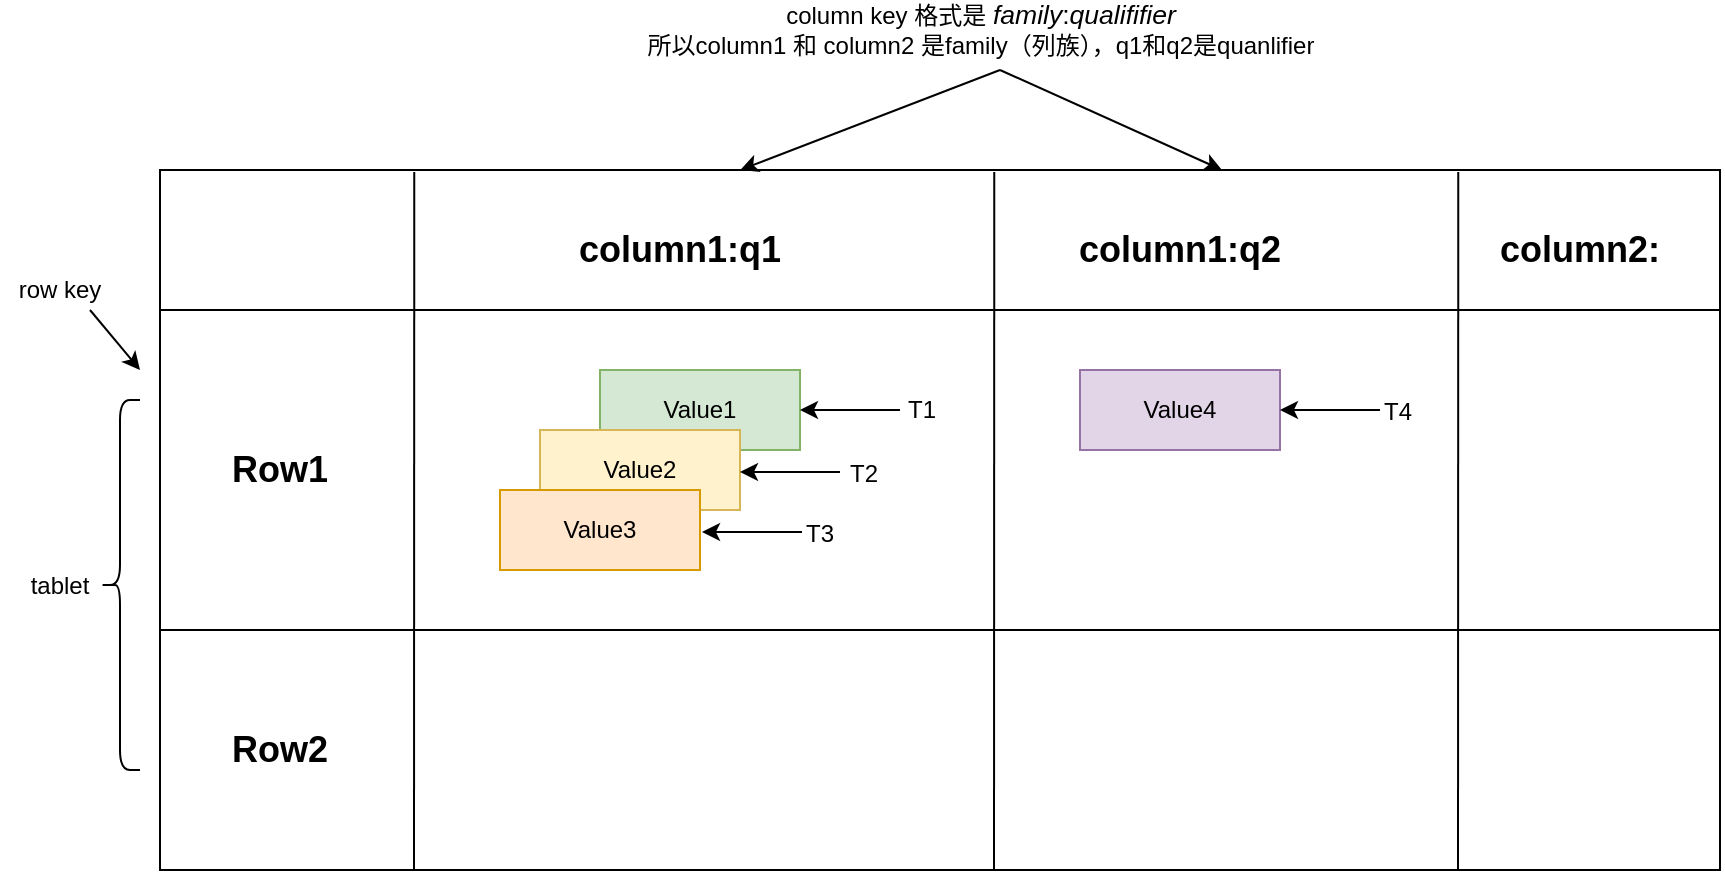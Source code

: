 <mxfile version="13.0.3" type="device"><diagram id="PYqFS-KOAtTSdUkgPUvI" name="Page-1"><mxGraphModel dx="1773" dy="624" grid="1" gridSize="10" guides="1" tooltips="1" connect="1" arrows="1" fold="1" page="1" pageScale="1" pageWidth="827" pageHeight="1169" math="0" shadow="0"><root><mxCell id="0"/><mxCell id="1" parent="0"/><mxCell id="HocaNXNeTMpqFmra2cl9-24" value="" style="rounded=0;whiteSpace=wrap;html=1;fillColor=none;fontSize=18;fontColor=#000000;" vertex="1" parent="1"><mxGeometry x="-10" y="90" width="780" height="350" as="geometry"/></mxCell><mxCell id="HocaNXNeTMpqFmra2cl9-2" value="Value1" style="rounded=0;whiteSpace=wrap;html=1;fillColor=#d5e8d4;strokeColor=#82b366;" vertex="1" parent="1"><mxGeometry x="210" y="190" width="100" height="40" as="geometry"/></mxCell><mxCell id="HocaNXNeTMpqFmra2cl9-4" value="Value2" style="rounded=0;whiteSpace=wrap;html=1;fillColor=#fff2cc;strokeColor=#d6b656;" vertex="1" parent="1"><mxGeometry x="180" y="220" width="100" height="40" as="geometry"/></mxCell><mxCell id="HocaNXNeTMpqFmra2cl9-5" value="Value3" style="rounded=0;whiteSpace=wrap;html=1;fillColor=#ffe6cc;strokeColor=#d79b00;" vertex="1" parent="1"><mxGeometry x="160" y="250" width="100" height="40" as="geometry"/></mxCell><mxCell id="HocaNXNeTMpqFmra2cl9-6" value="Value4" style="rounded=0;whiteSpace=wrap;html=1;fillColor=#e1d5e7;strokeColor=#9673a6;" vertex="1" parent="1"><mxGeometry x="450" y="190" width="100" height="40" as="geometry"/></mxCell><mxCell id="HocaNXNeTMpqFmra2cl9-7" value="" style="endArrow=classic;html=1;entryX=1;entryY=0.5;entryDx=0;entryDy=0;" edge="1" parent="1" target="HocaNXNeTMpqFmra2cl9-2"><mxGeometry width="50" height="50" relative="1" as="geometry"><mxPoint x="360" y="210" as="sourcePoint"/><mxPoint x="440" y="300" as="targetPoint"/></mxGeometry></mxCell><mxCell id="HocaNXNeTMpqFmra2cl9-8" value="T1" style="text;html=1;strokeColor=none;fillColor=none;align=center;verticalAlign=middle;whiteSpace=wrap;rounded=0;" vertex="1" parent="1"><mxGeometry x="351" y="200" width="40" height="20" as="geometry"/></mxCell><mxCell id="HocaNXNeTMpqFmra2cl9-10" value="" style="endArrow=classic;html=1;entryX=1;entryY=0.5;entryDx=0;entryDy=0;" edge="1" parent="1"><mxGeometry width="50" height="50" relative="1" as="geometry"><mxPoint x="330" y="241" as="sourcePoint"/><mxPoint x="280" y="241" as="targetPoint"/></mxGeometry></mxCell><mxCell id="HocaNXNeTMpqFmra2cl9-11" value="T2" style="text;html=1;strokeColor=none;fillColor=none;align=center;verticalAlign=middle;whiteSpace=wrap;rounded=0;" vertex="1" parent="1"><mxGeometry x="322" y="231" width="40" height="22" as="geometry"/></mxCell><mxCell id="HocaNXNeTMpqFmra2cl9-12" value="" style="endArrow=classic;html=1;entryX=1;entryY=0.5;entryDx=0;entryDy=0;" edge="1" parent="1"><mxGeometry width="50" height="50" relative="1" as="geometry"><mxPoint x="311" y="271" as="sourcePoint"/><mxPoint x="261" y="271" as="targetPoint"/></mxGeometry></mxCell><mxCell id="HocaNXNeTMpqFmra2cl9-13" value="T3" style="text;html=1;strokeColor=none;fillColor=none;align=center;verticalAlign=middle;whiteSpace=wrap;rounded=0;" vertex="1" parent="1"><mxGeometry x="300" y="261" width="40" height="22" as="geometry"/></mxCell><mxCell id="HocaNXNeTMpqFmra2cl9-14" value="" style="endArrow=classic;html=1;entryX=1;entryY=0.5;entryDx=0;entryDy=0;" edge="1" parent="1"><mxGeometry width="50" height="50" relative="1" as="geometry"><mxPoint x="600" y="210" as="sourcePoint"/><mxPoint x="550" y="210" as="targetPoint"/></mxGeometry></mxCell><mxCell id="HocaNXNeTMpqFmra2cl9-15" value="T4" style="text;html=1;strokeColor=none;fillColor=none;align=center;verticalAlign=middle;whiteSpace=wrap;rounded=0;" vertex="1" parent="1"><mxGeometry x="589" y="200" width="40" height="22" as="geometry"/></mxCell><mxCell id="HocaNXNeTMpqFmra2cl9-16" value="Row1" style="text;html=1;strokeColor=none;fillColor=none;align=center;verticalAlign=middle;whiteSpace=wrap;rounded=0;fontStyle=1;fontColor=#000000;fontSize=18;" vertex="1" parent="1"><mxGeometry x="30" y="230" width="40" height="20" as="geometry"/></mxCell><mxCell id="HocaNXNeTMpqFmra2cl9-17" value="Row2" style="text;html=1;strokeColor=none;fillColor=none;align=center;verticalAlign=middle;whiteSpace=wrap;rounded=0;fontSize=18;fontStyle=1" vertex="1" parent="1"><mxGeometry x="30" y="370" width="40" height="20" as="geometry"/></mxCell><mxCell id="HocaNXNeTMpqFmra2cl9-18" value="column1:q1" style="text;html=1;strokeColor=none;fillColor=none;align=center;verticalAlign=middle;whiteSpace=wrap;rounded=0;fontSize=18;fontStyle=1" vertex="1" parent="1"><mxGeometry x="230" y="120" width="40" height="20" as="geometry"/></mxCell><mxCell id="HocaNXNeTMpqFmra2cl9-19" value="column1:q2" style="text;html=1;strokeColor=none;fillColor=none;align=center;verticalAlign=middle;whiteSpace=wrap;rounded=0;fontSize=18;fontStyle=1" vertex="1" parent="1"><mxGeometry x="480" y="120" width="40" height="20" as="geometry"/></mxCell><mxCell id="HocaNXNeTMpqFmra2cl9-20" value="column2:" style="text;html=1;strokeColor=none;fillColor=none;align=center;verticalAlign=middle;whiteSpace=wrap;rounded=0;fontSize=18;fontStyle=1" vertex="1" parent="1"><mxGeometry x="680" y="120" width="40" height="20" as="geometry"/></mxCell><mxCell id="HocaNXNeTMpqFmra2cl9-21" value="" style="endArrow=none;html=1;" edge="1" parent="1"><mxGeometry width="50" height="50" relative="1" as="geometry"><mxPoint x="-10" y="320" as="sourcePoint"/><mxPoint x="770" y="320" as="targetPoint"/></mxGeometry></mxCell><mxCell id="HocaNXNeTMpqFmra2cl9-23" value="" style="endArrow=none;html=1;" edge="1" parent="1"><mxGeometry width="50" height="50" relative="1" as="geometry"><mxPoint x="-10" y="160" as="sourcePoint"/><mxPoint x="770" y="160" as="targetPoint"/></mxGeometry></mxCell><mxCell id="HocaNXNeTMpqFmra2cl9-25" value="" style="endArrow=none;html=1;fontSize=18;fontColor=#000000;entryX=0.163;entryY=0.003;entryDx=0;entryDy=0;entryPerimeter=0;" edge="1" parent="1" target="HocaNXNeTMpqFmra2cl9-24"><mxGeometry width="50" height="50" relative="1" as="geometry"><mxPoint x="117" y="440" as="sourcePoint"/><mxPoint x="440" y="280" as="targetPoint"/></mxGeometry></mxCell><mxCell id="HocaNXNeTMpqFmra2cl9-26" value="" style="endArrow=none;html=1;fontSize=18;fontColor=#000000;entryX=0.163;entryY=0.003;entryDx=0;entryDy=0;entryPerimeter=0;" edge="1" parent="1"><mxGeometry width="50" height="50" relative="1" as="geometry"><mxPoint x="407" y="440" as="sourcePoint"/><mxPoint x="407.14" y="91.05" as="targetPoint"/></mxGeometry></mxCell><mxCell id="HocaNXNeTMpqFmra2cl9-27" value="" style="endArrow=none;html=1;fontSize=18;fontColor=#000000;entryX=0.163;entryY=0.003;entryDx=0;entryDy=0;entryPerimeter=0;" edge="1" parent="1"><mxGeometry width="50" height="50" relative="1" as="geometry"><mxPoint x="639" y="440" as="sourcePoint"/><mxPoint x="639.14" y="91.05" as="targetPoint"/></mxGeometry></mxCell><mxCell id="HocaNXNeTMpqFmra2cl9-33" value="column key 格式是&amp;nbsp;&lt;span style=&quot;font-size: 9.963pt ; font-style: italic&quot;&gt;family&lt;/span&gt;&lt;span style=&quot;font-size: 9.963pt&quot;&gt;:&lt;/span&gt;&lt;span style=&quot;font-size: 9.963pt ; font-style: italic&quot;&gt;qualififier&lt;/span&gt;&lt;br&gt;所以column1 和 column2 是family（列族），q1和q2是quanlifier" style="text;html=1;strokeColor=none;fillColor=none;align=center;verticalAlign=middle;whiteSpace=wrap;rounded=0;fontSize=12;fontColor=#000000;" vertex="1" parent="1"><mxGeometry x="190" y="10" width="421" height="20" as="geometry"/></mxCell><mxCell id="HocaNXNeTMpqFmra2cl9-34" value="" style="endArrow=classic;html=1;fontSize=12;fontColor=#000000;" edge="1" parent="1"><mxGeometry width="50" height="50" relative="1" as="geometry"><mxPoint x="410" y="40" as="sourcePoint"/><mxPoint x="521" y="90" as="targetPoint"/></mxGeometry></mxCell><mxCell id="HocaNXNeTMpqFmra2cl9-35" value="" style="endArrow=classic;html=1;fontSize=12;fontColor=#000000;entryX=0.372;entryY=0;entryDx=0;entryDy=0;entryPerimeter=0;" edge="1" parent="1" target="HocaNXNeTMpqFmra2cl9-24"><mxGeometry width="50" height="50" relative="1" as="geometry"><mxPoint x="410" y="40" as="sourcePoint"/><mxPoint x="750" y="120" as="targetPoint"/></mxGeometry></mxCell><mxCell id="HocaNXNeTMpqFmra2cl9-36" value="" style="shape=curlyBracket;whiteSpace=wrap;html=1;rounded=1;fillColor=none;fontSize=12;fontColor=#000000;" vertex="1" parent="1"><mxGeometry x="-40" y="205" width="20" height="185" as="geometry"/></mxCell><mxCell id="HocaNXNeTMpqFmra2cl9-37" value="tablet" style="text;html=1;strokeColor=none;fillColor=none;align=center;verticalAlign=middle;whiteSpace=wrap;rounded=0;fontSize=12;fontColor=#000000;" vertex="1" parent="1"><mxGeometry x="-80" y="288" width="40" height="20" as="geometry"/></mxCell><mxCell id="HocaNXNeTMpqFmra2cl9-38" value="row key" style="text;html=1;strokeColor=none;fillColor=none;align=center;verticalAlign=middle;whiteSpace=wrap;rounded=0;fontSize=12;fontColor=#000000;" vertex="1" parent="1"><mxGeometry x="-90" y="140" width="60" height="20" as="geometry"/></mxCell><mxCell id="HocaNXNeTMpqFmra2cl9-39" value="" style="endArrow=classic;html=1;fontSize=12;fontColor=#000000;exitX=0.75;exitY=1;exitDx=0;exitDy=0;" edge="1" parent="1" source="HocaNXNeTMpqFmra2cl9-38"><mxGeometry width="50" height="50" relative="1" as="geometry"><mxPoint x="160" y="280" as="sourcePoint"/><mxPoint x="-20" y="190" as="targetPoint"/></mxGeometry></mxCell></root></mxGraphModel></diagram></mxfile>